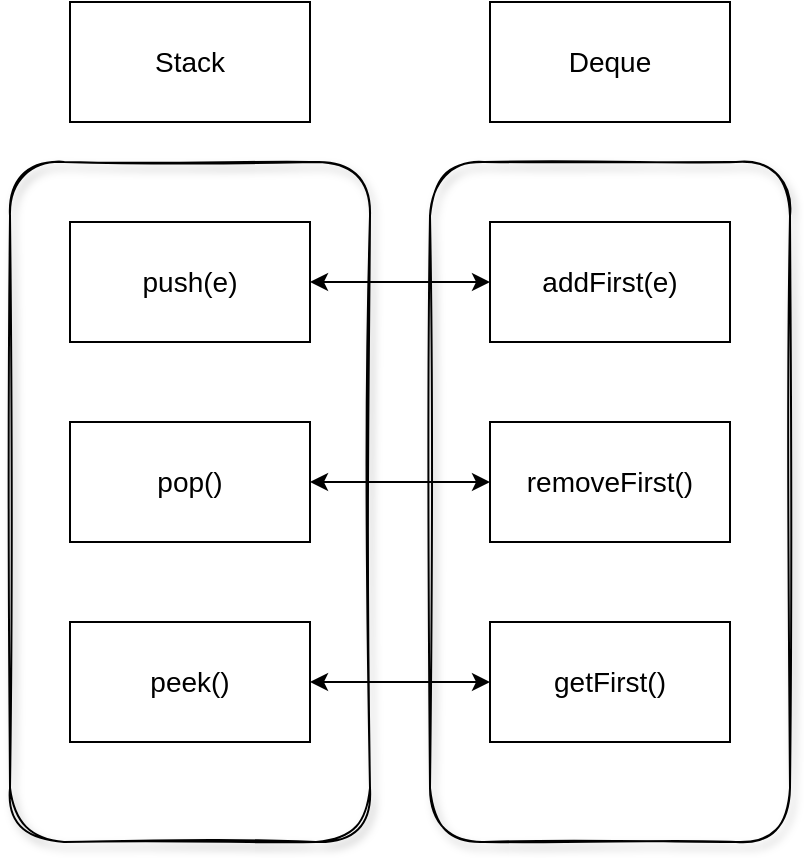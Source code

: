 <mxfile version="20.6.2" type="device"><diagram id="1hZ2BCltEnDeL2M1Iltq" name="第 1 页"><mxGraphModel dx="772" dy="489" grid="1" gridSize="10" guides="1" tooltips="1" connect="1" arrows="1" fold="1" page="1" pageScale="1" pageWidth="827" pageHeight="1169" math="0" shadow="0"><root><mxCell id="0"/><mxCell id="1" parent="0"/><mxCell id="zoj7ero6w2ysE1WRdAS1-22" value="" style="rounded=1;whiteSpace=wrap;html=1;fillColor=none;shadow=1;glass=1;sketch=1;fontSize=14;" parent="1" vertex="1"><mxGeometry x="520" y="310" width="180" height="340" as="geometry"/></mxCell><mxCell id="zoj7ero6w2ysE1WRdAS1-21" value="" style="rounded=1;whiteSpace=wrap;html=1;fillColor=none;shadow=1;glass=1;sketch=1;fontSize=14;" parent="1" vertex="1"><mxGeometry x="310" y="310" width="180" height="340" as="geometry"/></mxCell><mxCell id="zoj7ero6w2ysE1WRdAS1-1" value="Stack" style="rounded=0;whiteSpace=wrap;html=1;fontSize=14;" parent="1" vertex="1"><mxGeometry x="340" y="230" width="120" height="60" as="geometry"/></mxCell><mxCell id="zoj7ero6w2ysE1WRdAS1-2" value="Deque" style="rounded=0;whiteSpace=wrap;html=1;fontSize=14;" parent="1" vertex="1"><mxGeometry x="550" y="230" width="120" height="60" as="geometry"/></mxCell><mxCell id="zoj7ero6w2ysE1WRdAS1-3" value="&lt;div style=&quot;font-size: 14px;&quot;&gt;push(e)&lt;/div&gt;" style="rounded=0;whiteSpace=wrap;html=1;fontSize=14;" parent="1" vertex="1"><mxGeometry x="340" y="340" width="120" height="60" as="geometry"/></mxCell><mxCell id="zoj7ero6w2ysE1WRdAS1-4" value="addFirst(e)" style="rounded=0;whiteSpace=wrap;html=1;fontSize=14;" parent="1" vertex="1"><mxGeometry x="550" y="340" width="120" height="60" as="geometry"/></mxCell><mxCell id="zoj7ero6w2ysE1WRdAS1-5" value="" style="endArrow=classic;startArrow=classic;html=1;rounded=0;exitX=1;exitY=0.5;exitDx=0;exitDy=0;entryX=0;entryY=0.5;entryDx=0;entryDy=0;fontSize=14;" parent="1" source="zoj7ero6w2ysE1WRdAS1-3" target="zoj7ero6w2ysE1WRdAS1-4" edge="1"><mxGeometry width="50" height="50" relative="1" as="geometry"><mxPoint x="580" y="400" as="sourcePoint"/><mxPoint x="630" y="350" as="targetPoint"/></mxGeometry></mxCell><mxCell id="zoj7ero6w2ysE1WRdAS1-6" value="pop()" style="rounded=0;whiteSpace=wrap;html=1;fontSize=14;" parent="1" vertex="1"><mxGeometry x="340" y="440" width="120" height="60" as="geometry"/></mxCell><mxCell id="zoj7ero6w2ysE1WRdAS1-7" value="&lt;div style=&quot;font-size: 14px;&quot;&gt;&lt;span style=&quot;background-color: initial; font-size: 14px;&quot;&gt;removeFirst()&lt;/span&gt;&lt;br style=&quot;font-size: 14px;&quot;&gt;&lt;/div&gt;" style="rounded=0;whiteSpace=wrap;html=1;fontSize=14;" parent="1" vertex="1"><mxGeometry x="550" y="440" width="120" height="60" as="geometry"/></mxCell><mxCell id="zoj7ero6w2ysE1WRdAS1-8" value="" style="endArrow=classic;startArrow=classic;html=1;rounded=0;exitX=1;exitY=0.5;exitDx=0;exitDy=0;entryX=0;entryY=0.5;entryDx=0;entryDy=0;fontSize=14;" parent="1" source="zoj7ero6w2ysE1WRdAS1-6" target="zoj7ero6w2ysE1WRdAS1-7" edge="1"><mxGeometry width="50" height="50" relative="1" as="geometry"><mxPoint x="580" y="500" as="sourcePoint"/><mxPoint x="630" y="450" as="targetPoint"/></mxGeometry></mxCell><mxCell id="zoj7ero6w2ysE1WRdAS1-9" value="peek()" style="rounded=0;whiteSpace=wrap;html=1;fontSize=14;" parent="1" vertex="1"><mxGeometry x="340" y="540" width="120" height="60" as="geometry"/></mxCell><mxCell id="zoj7ero6w2ysE1WRdAS1-10" value="&lt;div style=&quot;font-size: 14px;&quot;&gt;&lt;span style=&quot;background-color: initial; font-size: 14px;&quot;&gt;getFirst()&lt;/span&gt;&lt;br style=&quot;font-size: 14px;&quot;&gt;&lt;/div&gt;" style="rounded=0;whiteSpace=wrap;html=1;fontSize=14;" parent="1" vertex="1"><mxGeometry x="550" y="540" width="120" height="60" as="geometry"/></mxCell><mxCell id="zoj7ero6w2ysE1WRdAS1-11" value="" style="endArrow=classic;startArrow=classic;html=1;rounded=0;exitX=1;exitY=0.5;exitDx=0;exitDy=0;entryX=0;entryY=0.5;entryDx=0;entryDy=0;fontSize=14;" parent="1" source="zoj7ero6w2ysE1WRdAS1-9" target="zoj7ero6w2ysE1WRdAS1-10" edge="1"><mxGeometry width="50" height="50" relative="1" as="geometry"><mxPoint x="580" y="600" as="sourcePoint"/><mxPoint x="630" y="550" as="targetPoint"/></mxGeometry></mxCell></root></mxGraphModel></diagram></mxfile>